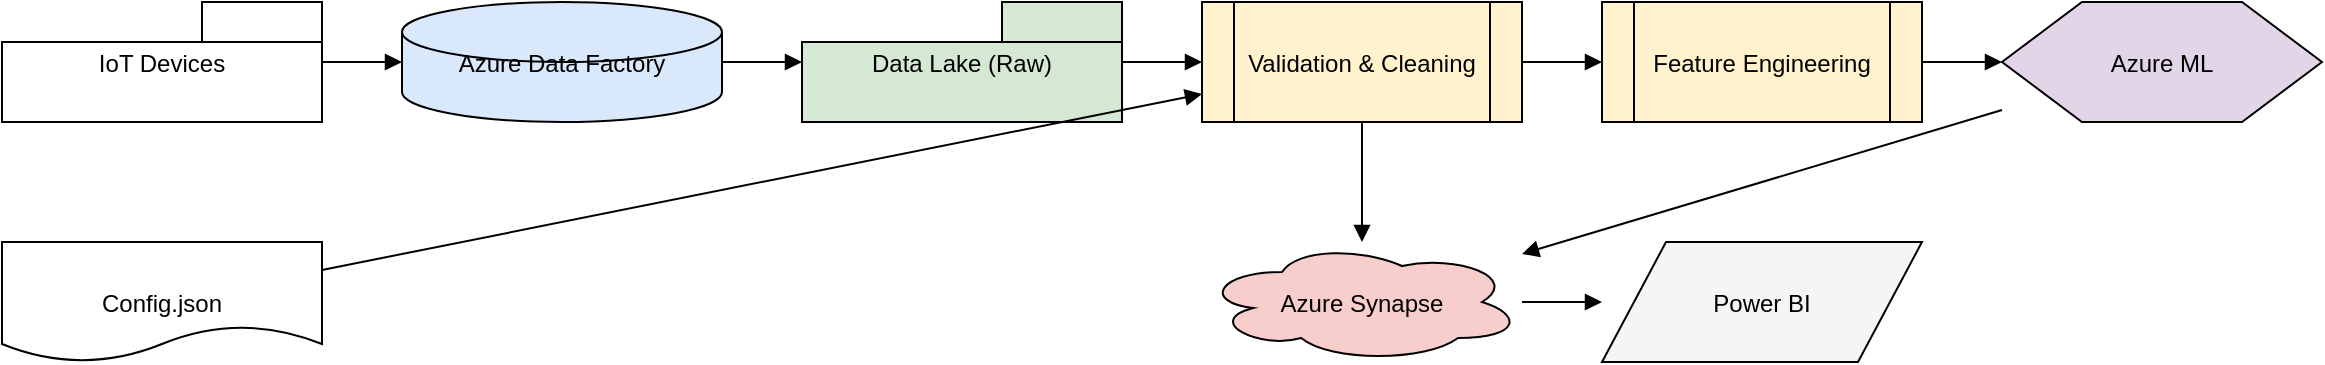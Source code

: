 <?xml version='1.0' encoding='utf-8'?>
<mxfile><diagram name="ETL IoT Air Quality" id="1"><mxGraphModel dx="1222" dy="794" grid="1" gridSize="10" guides="1" tooltips="1" connect="1" arrows="1" fold="1" page="1" pageScale="1" pageWidth="827" pageHeight="1169" math="0" shadow="0"><root><mxCell id="0" /><mxCell id="1" parent="0" /><mxCell id="2" value="IoT Devices" style="shape=folder" vertex="1" parent="1"><mxGeometry x="40" y="40" width="160" height="60" as="geometry" /></mxCell><mxCell id="3" value="Config.json" style="shape=document" vertex="1" parent="1"><mxGeometry x="40" y="160" width="160" height="60" as="geometry" /></mxCell><mxCell id="4" value="Azure Data Factory" style="shape=cylinder3;fillColor=#dae8fc" vertex="1" parent="1"><mxGeometry x="240" y="40" width="160" height="60" as="geometry" /></mxCell><mxCell id="5" value="Data Lake (Raw)" style="shape=folder;fillColor=#d5e8d4" vertex="1" parent="1"><mxGeometry x="440" y="40" width="160" height="60" as="geometry" /></mxCell><mxCell id="6" value="Validation &amp; Cleaning" style="shape=process;fillColor=#fff2cc" vertex="1" parent="1"><mxGeometry x="640" y="40" width="160" height="60" as="geometry" /></mxCell><mxCell id="7" value="Feature Engineering" style="shape=process;fillColor=#fff2cc" vertex="1" parent="1"><mxGeometry x="840" y="40" width="160" height="60" as="geometry" /></mxCell><mxCell id="8" value="Azure ML" style="shape=hexagon;fillColor=#e1d5e7" vertex="1" parent="1"><mxGeometry x="1040" y="40" width="160" height="60" as="geometry" /></mxCell><mxCell id="9" value="Azure Synapse" style="shape=cloud;fillColor=#f8cecc" vertex="1" parent="1"><mxGeometry x="640" y="160" width="160" height="60" as="geometry" /></mxCell><mxCell id="10" value="Power BI" style="shape=parallelogram;fillColor=#f5f5f5" vertex="1" parent="1"><mxGeometry x="840" y="160" width="160" height="60" as="geometry" /></mxCell><mxCell id="11" edge="1" source="2" target="4" parent="1" style="endArrow=block;"><mxGeometry relative="1" as="geometry" /></mxCell><mxCell id="12" edge="1" source="4" target="5" parent="1" style="endArrow=block;"><mxGeometry relative="1" as="geometry" /></mxCell><mxCell id="13" edge="1" source="3" target="6" parent="1" style="endArrow=block;"><mxGeometry relative="1" as="geometry" /></mxCell><mxCell id="14" edge="1" source="5" target="6" parent="1" style="endArrow=block;"><mxGeometry relative="1" as="geometry" /></mxCell><mxCell id="15" edge="1" source="6" target="7" parent="1" style="endArrow=block;"><mxGeometry relative="1" as="geometry" /></mxCell><mxCell id="16" edge="1" source="7" target="8" parent="1" style="endArrow=block;"><mxGeometry relative="1" as="geometry" /></mxCell><mxCell id="17" edge="1" source="8" target="9" parent="1" style="endArrow=block;"><mxGeometry relative="1" as="geometry" /></mxCell><mxCell id="18" edge="1" source="6" target="9" parent="1" style="endArrow=block;"><mxGeometry relative="1" as="geometry" /></mxCell><mxCell id="19" edge="1" source="9" target="10" parent="1" style="endArrow=block;"><mxGeometry relative="1" as="geometry" /></mxCell></root></mxGraphModel></diagram></mxfile>